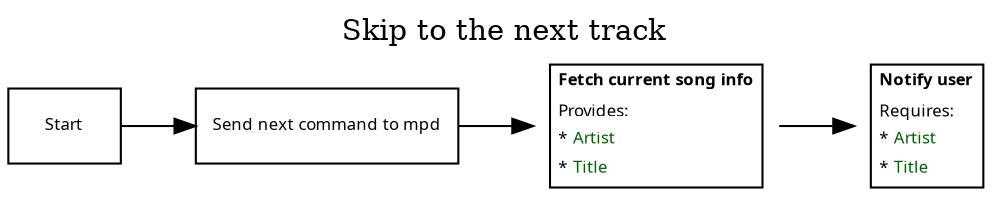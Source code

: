 digraph {
    label="Skip to the next track"
    labelloc=t;

    rankdir=LR;

    node [ shape=plaintext fontname="Sans serif" fontsize="8" ];

    start [ shape=box label="Start" ];

    send_next_command [ shape=box label="Send next command to mpd" ];
    start -> send_next_command [ ];

    fetch_current [ label=<
        <table border="1" cellborder="0" cellspacing="1">
            <tr><td align="left"><b>Fetch current song info</b></td></tr>
            <tr><td align="left">Provides:</td></tr>
            <tr><td align="left">* <font color="darkgreen">Artist</font></td></tr>
            <tr><td align="left">* <font color="darkgreen">Title</font></td></tr>
        </table>
    > ];
    send_next_command -> fetch_current [ ];

    notify_user [ label=<
        <table border="1" cellborder="0" cellspacing="1">
            <tr><td align="left"><b>Notify user</b></td></tr>
            <tr><td align="left">Requires:</td></tr>
            <tr><td align="left">* <font color="darkgreen">Artist</font></td></tr>
            <tr><td align="left">* <font color="darkgreen">Title</font></td></tr>
        </table>
    > ];
    fetch_current -> notify_user [ ];
}
